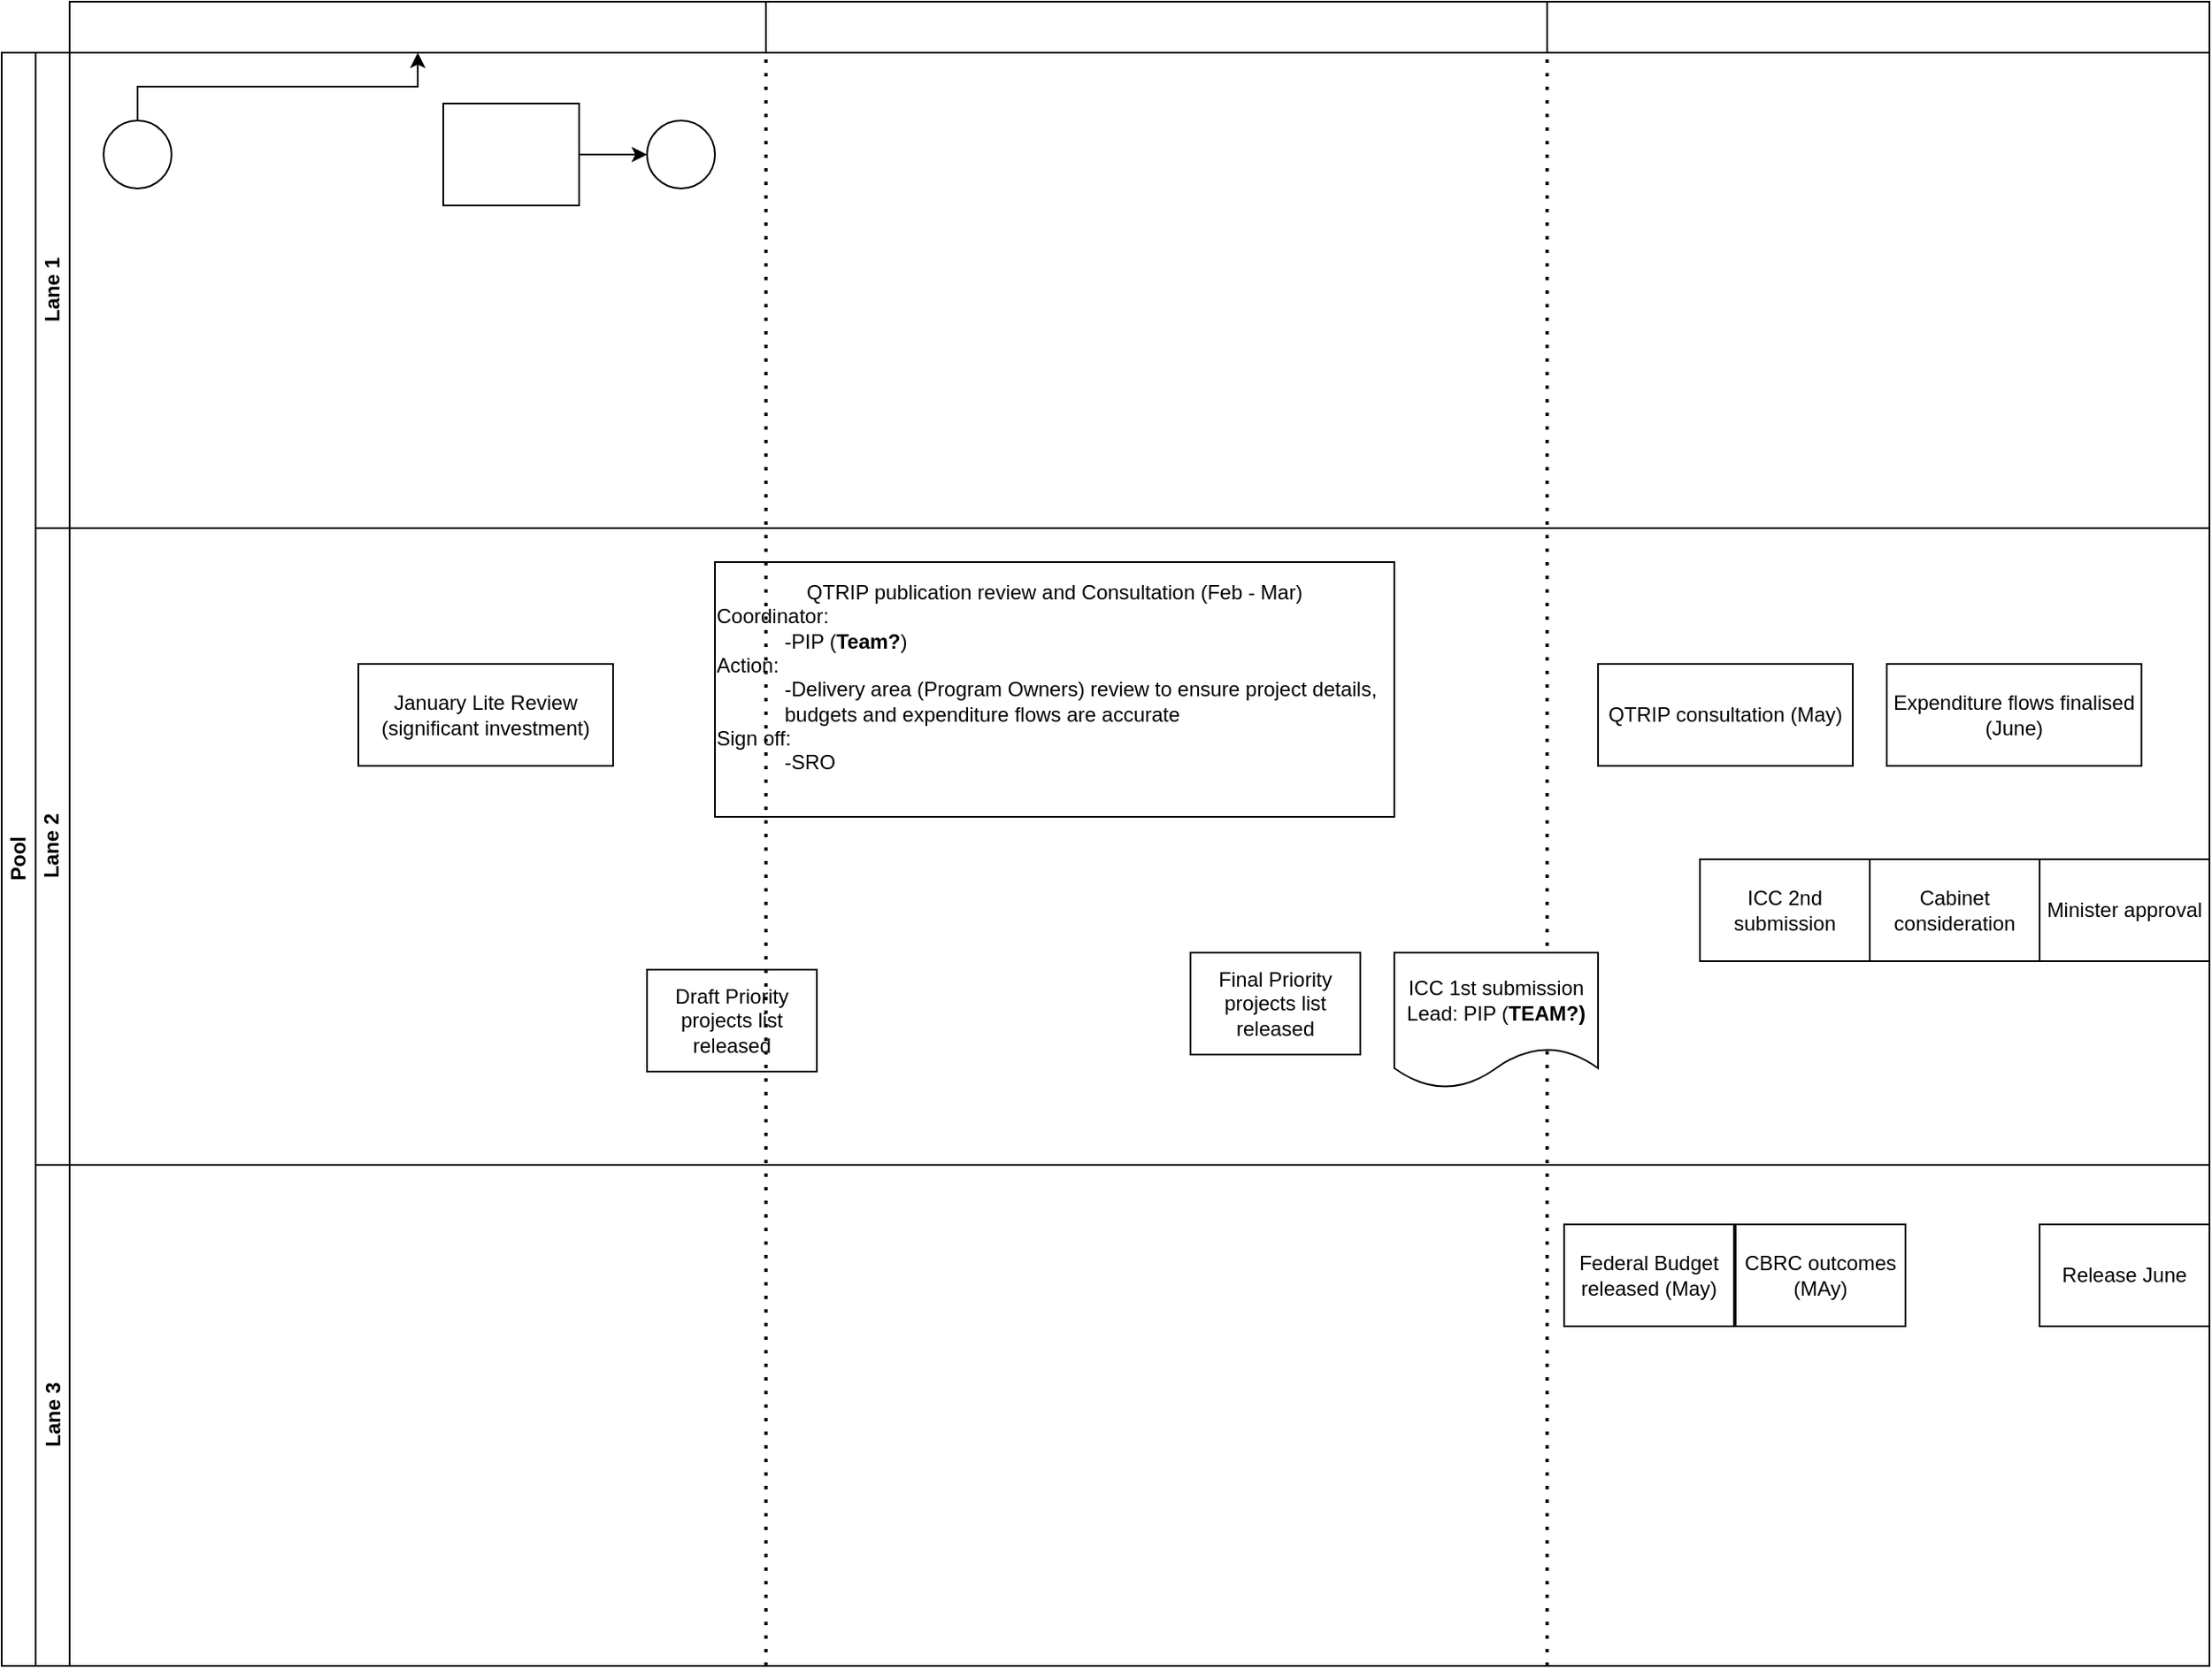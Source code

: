 <mxfile version="20.6.0" type="github">
  <diagram id="prtHgNgQTEPvFCAcTncT" name="Page-1">
    <mxGraphModel dx="1422" dy="762" grid="1" gridSize="10" guides="1" tooltips="1" connect="1" arrows="1" fold="1" page="1" pageScale="1" pageWidth="827" pageHeight="1169" math="0" shadow="0">
      <root>
        <mxCell id="0" />
        <mxCell id="1" parent="0" />
        <mxCell id="dNxyNK7c78bLwvsdeMH5-19" value="Pool" style="swimlane;html=1;childLayout=stackLayout;resizeParent=1;resizeParentMax=0;horizontal=0;startSize=20;horizontalStack=0;" parent="1" vertex="1">
          <mxGeometry x="170" y="110" width="1300" height="950" as="geometry" />
        </mxCell>
        <mxCell id="dNxyNK7c78bLwvsdeMH5-20" value="Lane 1" style="swimlane;html=1;startSize=20;horizontal=0;" parent="dNxyNK7c78bLwvsdeMH5-19" vertex="1">
          <mxGeometry x="20" width="1280" height="280" as="geometry" />
        </mxCell>
        <mxCell id="dNxyNK7c78bLwvsdeMH5-23" value="" style="ellipse;whiteSpace=wrap;html=1;" parent="dNxyNK7c78bLwvsdeMH5-20" vertex="1">
          <mxGeometry x="40" y="40" width="40" height="40" as="geometry" />
        </mxCell>
        <mxCell id="dNxyNK7c78bLwvsdeMH5-33" value="" style="edgeStyle=orthogonalEdgeStyle;rounded=0;orthogonalLoop=1;jettySize=auto;html=1;endArrow=classic;endFill=1;" parent="dNxyNK7c78bLwvsdeMH5-20" source="dNxyNK7c78bLwvsdeMH5-30" target="dNxyNK7c78bLwvsdeMH5-32" edge="1">
          <mxGeometry relative="1" as="geometry" />
        </mxCell>
        <mxCell id="dNxyNK7c78bLwvsdeMH5-30" value="" style="rounded=0;whiteSpace=wrap;html=1;fontFamily=Helvetica;fontSize=12;fontColor=#000000;align=center;" parent="dNxyNK7c78bLwvsdeMH5-20" vertex="1">
          <mxGeometry x="240" y="30" width="80" height="60" as="geometry" />
        </mxCell>
        <mxCell id="dNxyNK7c78bLwvsdeMH5-32" value="" style="ellipse;whiteSpace=wrap;html=1;" parent="dNxyNK7c78bLwvsdeMH5-20" vertex="1">
          <mxGeometry x="360" y="40" width="40" height="40" as="geometry" />
        </mxCell>
        <mxCell id="J4HFlhDhFd4bc666YAR--60" value="" style="endArrow=none;dashed=1;html=1;dashPattern=1 3;strokeWidth=2;rounded=0;entryX=0;entryY=1;entryDx=0;entryDy=0;" edge="1" parent="dNxyNK7c78bLwvsdeMH5-20">
          <mxGeometry width="50" height="50" relative="1" as="geometry">
            <mxPoint x="890" y="950" as="sourcePoint" />
            <mxPoint x="890.0" y="-10" as="targetPoint" />
          </mxGeometry>
        </mxCell>
        <mxCell id="dNxyNK7c78bLwvsdeMH5-21" value="Lane 2" style="swimlane;html=1;startSize=20;horizontal=0;" parent="dNxyNK7c78bLwvsdeMH5-19" vertex="1">
          <mxGeometry x="20" y="280" width="1280" height="375" as="geometry" />
        </mxCell>
        <mxCell id="J4HFlhDhFd4bc666YAR--21" value="January Lite Review (significant investment)" style="rounded=0;whiteSpace=wrap;html=1;" vertex="1" parent="dNxyNK7c78bLwvsdeMH5-21">
          <mxGeometry x="190" y="80" width="150" height="60" as="geometry" />
        </mxCell>
        <mxCell id="J4HFlhDhFd4bc666YAR--22" value="QTRIP publication review and Consultation (Feb - Mar)&lt;br&gt;&lt;div style=&quot;text-align: left;&quot;&gt;&lt;div&gt;&lt;span style=&quot;background-color: initial;&quot;&gt;Coordinator:&lt;/span&gt;&lt;/div&gt;&lt;/div&gt;&lt;blockquote style=&quot;margin: 0 0 0 40px; border: none; padding: 0px;&quot;&gt;&lt;div style=&quot;text-align: left;&quot;&gt;&lt;div&gt;&lt;span style=&quot;background-color: initial;&quot;&gt;-PIP (&lt;/span&gt;&lt;b style=&quot;background-color: initial;&quot;&gt;Team?&lt;/b&gt;&lt;span style=&quot;background-color: initial;&quot;&gt;)&lt;/span&gt;&lt;/div&gt;&lt;/div&gt;&lt;/blockquote&gt;&lt;div style=&quot;text-align: left;&quot;&gt;&lt;span style=&quot;background-color: initial;&quot;&gt;Action:&lt;/span&gt;&lt;/div&gt;&lt;blockquote style=&quot;margin: 0 0 0 40px; border: none; padding: 0px;&quot;&gt;&lt;div style=&quot;text-align: left;&quot;&gt;&lt;span style=&quot;background-color: initial;&quot;&gt;-Delivery area (Program Owners) review to ensure project details, budgets and expenditure flows are accurate&amp;nbsp;&lt;/span&gt;&lt;/div&gt;&lt;/blockquote&gt;&lt;div style=&quot;text-align: left;&quot;&gt;&lt;span style=&quot;background-color: initial;&quot;&gt;Sign off:&lt;/span&gt;&lt;/div&gt;&lt;blockquote style=&quot;margin: 0 0 0 40px; border: none; padding: 0px;&quot;&gt;&lt;div style=&quot;text-align: left;&quot;&gt;&lt;span style=&quot;background-color: initial;&quot;&gt;-SRO&lt;/span&gt;&lt;/div&gt;&lt;/blockquote&gt;&lt;div style=&quot;text-align: left;&quot;&gt;&lt;br&gt;&lt;/div&gt;" style="rounded=0;whiteSpace=wrap;html=1;" vertex="1" parent="dNxyNK7c78bLwvsdeMH5-21">
          <mxGeometry x="400" y="20" width="400" height="150" as="geometry" />
        </mxCell>
        <mxCell id="J4HFlhDhFd4bc666YAR--33" value="Draft Priority projects list released" style="rounded=0;whiteSpace=wrap;html=1;" vertex="1" parent="dNxyNK7c78bLwvsdeMH5-21">
          <mxGeometry x="360" y="260" width="100" height="60" as="geometry" />
        </mxCell>
        <mxCell id="J4HFlhDhFd4bc666YAR--35" value="Final Priority projects list released" style="rounded=0;whiteSpace=wrap;html=1;" vertex="1" parent="dNxyNK7c78bLwvsdeMH5-21">
          <mxGeometry x="680" y="250" width="100" height="60" as="geometry" />
        </mxCell>
        <mxCell id="J4HFlhDhFd4bc666YAR--45" value="QTRIP consultation (May)" style="rounded=0;whiteSpace=wrap;html=1;" vertex="1" parent="dNxyNK7c78bLwvsdeMH5-21">
          <mxGeometry x="920" y="80" width="150" height="60" as="geometry" />
        </mxCell>
        <mxCell id="J4HFlhDhFd4bc666YAR--46" value="Expenditure flows finalised (June)" style="rounded=0;whiteSpace=wrap;html=1;" vertex="1" parent="dNxyNK7c78bLwvsdeMH5-21">
          <mxGeometry x="1090" y="80" width="150" height="60" as="geometry" />
        </mxCell>
        <mxCell id="J4HFlhDhFd4bc666YAR--47" value="ICC 2nd submission" style="rounded=0;whiteSpace=wrap;html=1;" vertex="1" parent="dNxyNK7c78bLwvsdeMH5-21">
          <mxGeometry x="980" y="195" width="100" height="60" as="geometry" />
        </mxCell>
        <mxCell id="J4HFlhDhFd4bc666YAR--48" value="Cabinet consideration" style="rounded=0;whiteSpace=wrap;html=1;" vertex="1" parent="dNxyNK7c78bLwvsdeMH5-21">
          <mxGeometry x="1080" y="195" width="100" height="60" as="geometry" />
        </mxCell>
        <mxCell id="J4HFlhDhFd4bc666YAR--49" value="Minister approval" style="rounded=0;whiteSpace=wrap;html=1;" vertex="1" parent="dNxyNK7c78bLwvsdeMH5-21">
          <mxGeometry x="1180" y="195" width="100" height="60" as="geometry" />
        </mxCell>
        <mxCell id="J4HFlhDhFd4bc666YAR--51" value="ICC 1st submission&lt;br&gt;Lead: PIP (&lt;b&gt;TEAM?)&lt;/b&gt;" style="shape=document;whiteSpace=wrap;html=1;boundedLbl=1;" vertex="1" parent="dNxyNK7c78bLwvsdeMH5-21">
          <mxGeometry x="800" y="250" width="120" height="80" as="geometry" />
        </mxCell>
        <mxCell id="dNxyNK7c78bLwvsdeMH5-22" value="Lane 3" style="swimlane;html=1;startSize=20;horizontal=0;" parent="dNxyNK7c78bLwvsdeMH5-19" vertex="1">
          <mxGeometry x="20" y="655" width="1280" height="295" as="geometry" />
        </mxCell>
        <mxCell id="J4HFlhDhFd4bc666YAR--43" value="Federal Budget released (May)" style="rounded=0;whiteSpace=wrap;html=1;" vertex="1" parent="dNxyNK7c78bLwvsdeMH5-22">
          <mxGeometry x="900" y="35" width="100" height="60" as="geometry" />
        </mxCell>
        <mxCell id="J4HFlhDhFd4bc666YAR--44" value="CBRC outcomes (MAy)" style="rounded=0;whiteSpace=wrap;html=1;" vertex="1" parent="dNxyNK7c78bLwvsdeMH5-22">
          <mxGeometry x="1001" y="35" width="100" height="60" as="geometry" />
        </mxCell>
        <mxCell id="J4HFlhDhFd4bc666YAR--50" value="Release June" style="rounded=0;whiteSpace=wrap;html=1;" vertex="1" parent="1">
          <mxGeometry x="1370" y="800" width="100" height="60" as="geometry" />
        </mxCell>
        <mxCell id="dNxyNK7c78bLwvsdeMH5-24" value="" style="rounded=0;whiteSpace=wrap;html=1;fontFamily=Helvetica;fontSize=12;fontColor=#000000;align=center;" parent="1" vertex="1">
          <mxGeometry x="210" y="80" width="410" height="30" as="geometry" />
        </mxCell>
        <mxCell id="dNxyNK7c78bLwvsdeMH5-25" value="" style="edgeStyle=orthogonalEdgeStyle;rounded=0;orthogonalLoop=1;jettySize=auto;html=1;" parent="1" source="dNxyNK7c78bLwvsdeMH5-23" target="dNxyNK7c78bLwvsdeMH5-24" edge="1">
          <mxGeometry relative="1" as="geometry" />
        </mxCell>
        <mxCell id="J4HFlhDhFd4bc666YAR--56" value="" style="rounded=0;whiteSpace=wrap;html=1;fontFamily=Helvetica;fontSize=12;fontColor=#000000;align=center;" vertex="1" parent="1">
          <mxGeometry x="620" y="80" width="460" height="30" as="geometry" />
        </mxCell>
        <mxCell id="J4HFlhDhFd4bc666YAR--57" value="" style="rounded=0;whiteSpace=wrap;html=1;fontFamily=Helvetica;fontSize=12;fontColor=#000000;align=center;" vertex="1" parent="1">
          <mxGeometry x="1080" y="80" width="390" height="30" as="geometry" />
        </mxCell>
        <mxCell id="J4HFlhDhFd4bc666YAR--58" value="" style="endArrow=none;dashed=1;html=1;dashPattern=1 3;strokeWidth=2;rounded=0;entryX=0;entryY=1;entryDx=0;entryDy=0;" edge="1" parent="1" target="J4HFlhDhFd4bc666YAR--56">
          <mxGeometry width="50" height="50" relative="1" as="geometry">
            <mxPoint x="620" y="1060" as="sourcePoint" />
            <mxPoint x="800" y="340" as="targetPoint" />
          </mxGeometry>
        </mxCell>
      </root>
    </mxGraphModel>
  </diagram>
</mxfile>
